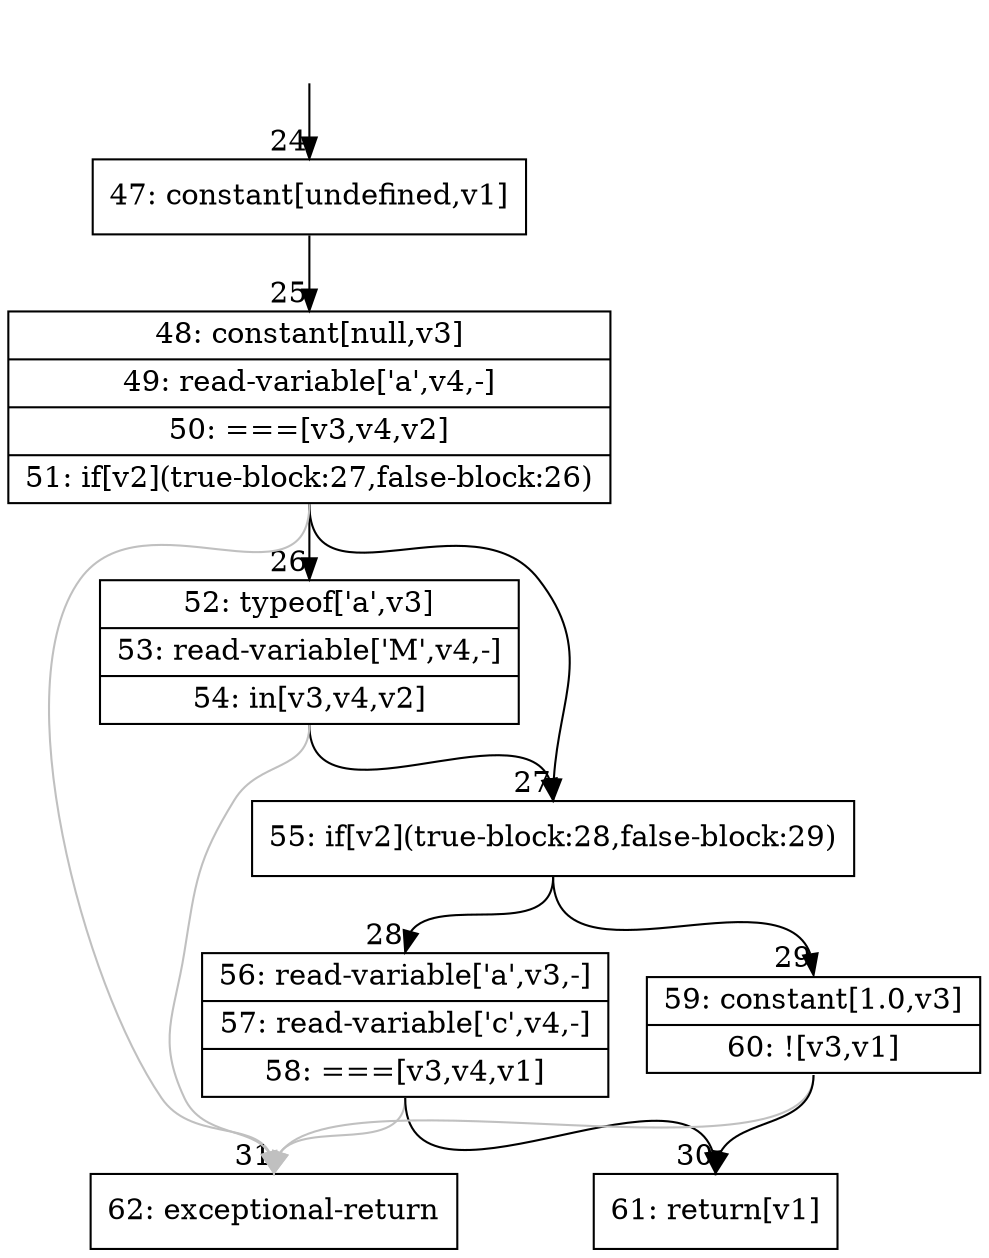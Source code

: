 digraph {
rankdir="TD"
BB_entry5[shape=none,label=""];
BB_entry5 -> BB24 [tailport=s, headport=n, headlabel="    24"]
BB24 [shape=record label="{47: constant[undefined,v1]}" ] 
BB24 -> BB25 [tailport=s, headport=n, headlabel="      25"]
BB25 [shape=record label="{48: constant[null,v3]|49: read-variable['a',v4,-]|50: ===[v3,v4,v2]|51: if[v2](true-block:27,false-block:26)}" ] 
BB25 -> BB27 [tailport=s, headport=n, headlabel="      27"]
BB25 -> BB26 [tailport=s, headport=n, headlabel="      26"]
BB25 -> BB31 [tailport=s, headport=n, color=gray, headlabel="      31"]
BB26 [shape=record label="{52: typeof['a',v3]|53: read-variable['M',v4,-]|54: in[v3,v4,v2]}" ] 
BB26 -> BB27 [tailport=s, headport=n]
BB26 -> BB31 [tailport=s, headport=n, color=gray]
BB27 [shape=record label="{55: if[v2](true-block:28,false-block:29)}" ] 
BB27 -> BB28 [tailport=s, headport=n, headlabel="      28"]
BB27 -> BB29 [tailport=s, headport=n, headlabel="      29"]
BB28 [shape=record label="{56: read-variable['a',v3,-]|57: read-variable['c',v4,-]|58: ===[v3,v4,v1]}" ] 
BB28 -> BB30 [tailport=s, headport=n, headlabel="      30"]
BB28 -> BB31 [tailport=s, headport=n, color=gray]
BB29 [shape=record label="{59: constant[1.0,v3]|60: ![v3,v1]}" ] 
BB29 -> BB30 [tailport=s, headport=n]
BB29 -> BB31 [tailport=s, headport=n, color=gray]
BB30 [shape=record label="{61: return[v1]}" ] 
BB31 [shape=record label="{62: exceptional-return}" ] 
}
